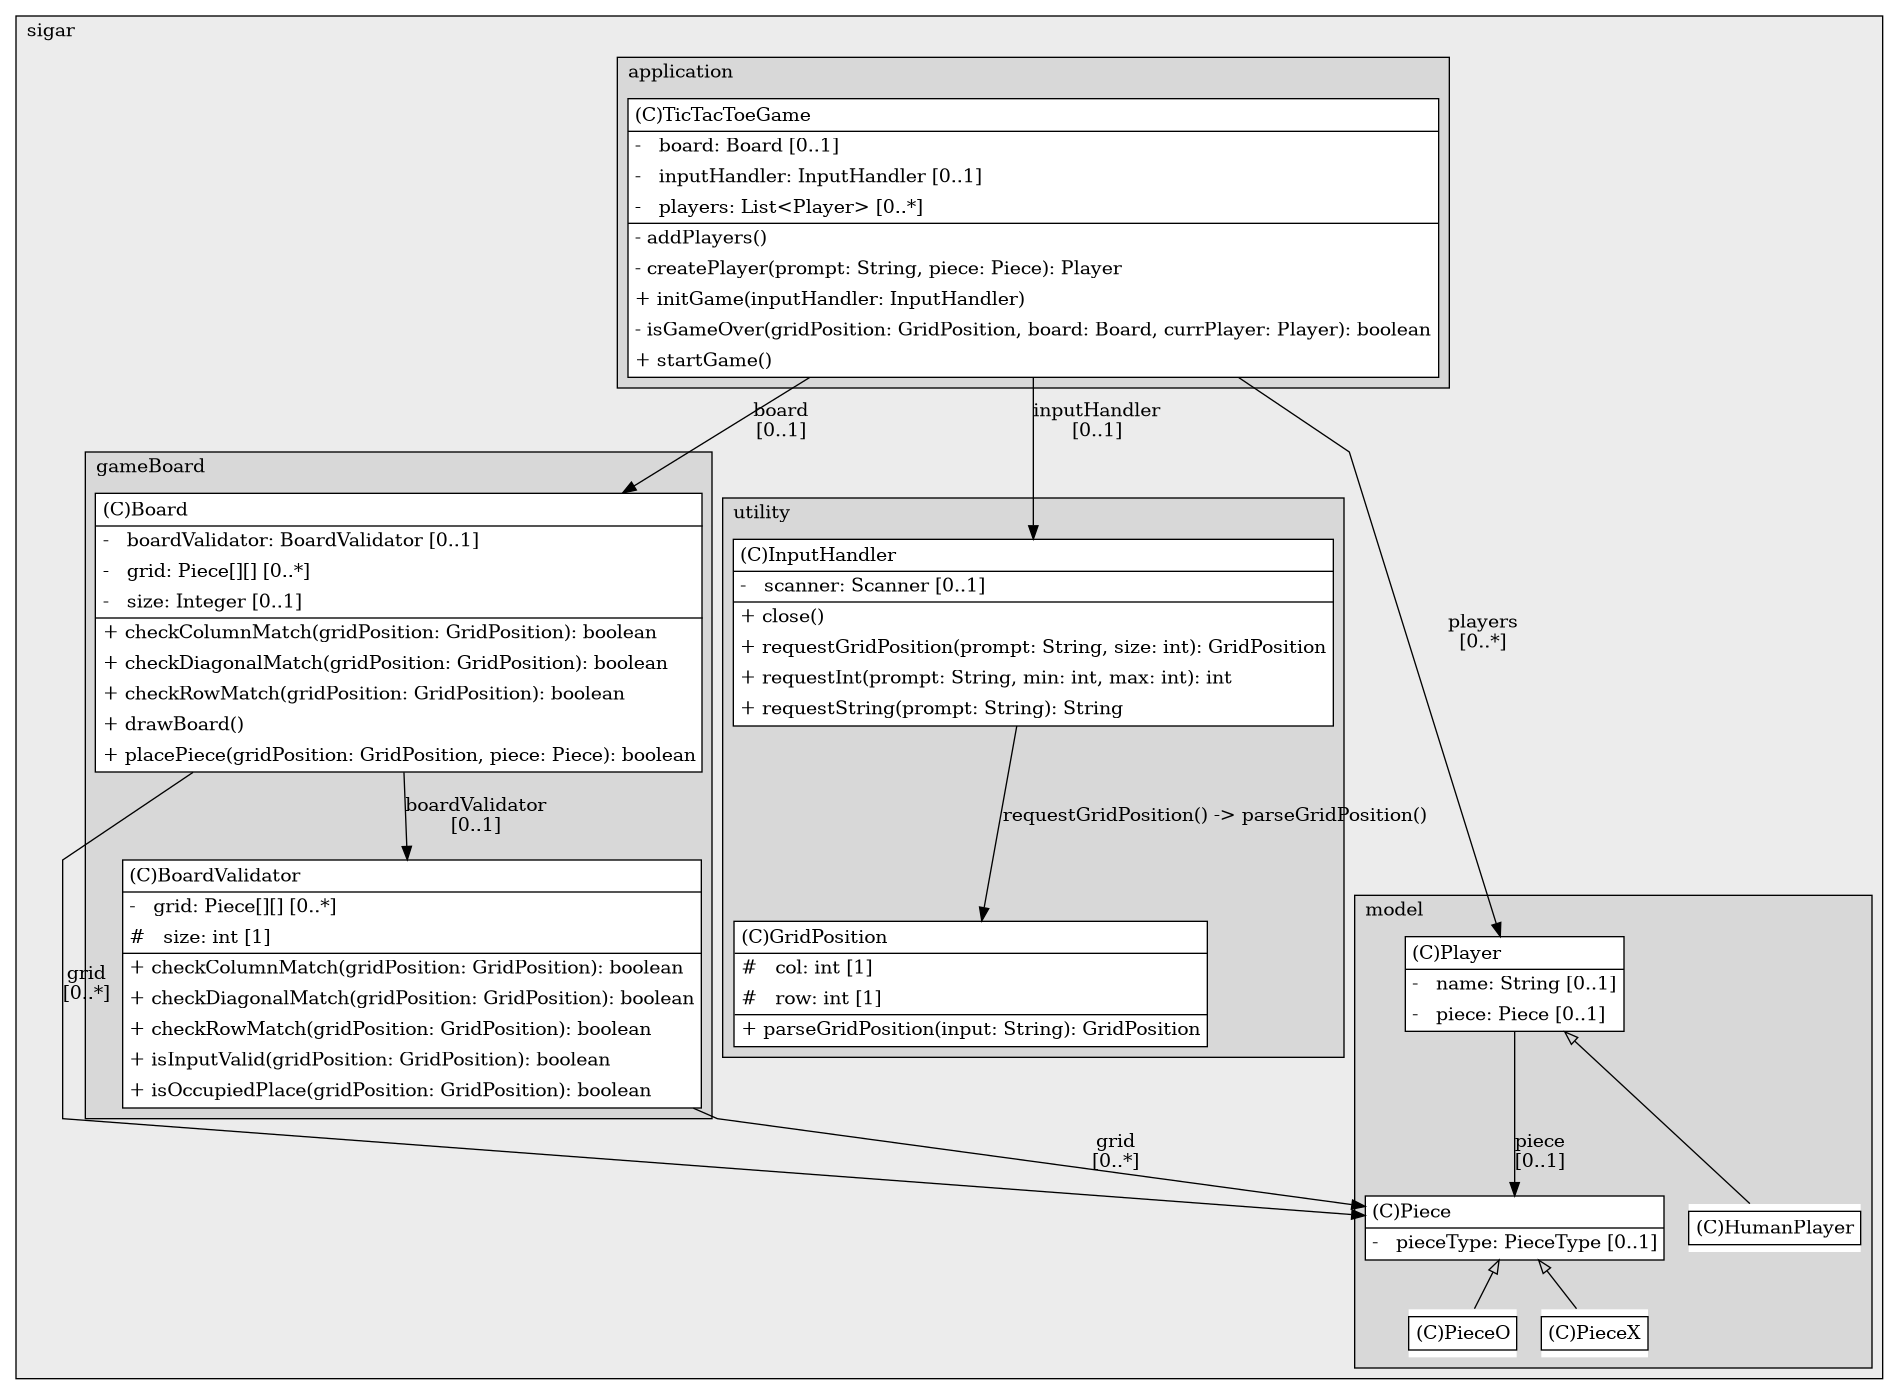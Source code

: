@startuml

/' diagram meta data start
config=StructureConfiguration;
{
  "projectClassification": {
    "searchMode": "OpenProject", // OpenProject, AllProjects
    "includedProjects": "",
    "pathEndKeywords": "*.impl",
    "isClientPath": "",
    "isClientName": "",
    "isTestPath": "",
    "isTestName": "",
    "isMappingPath": "",
    "isMappingName": "",
    "isDataAccessPath": "",
    "isDataAccessName": "",
    "isDataStructurePath": "",
    "isDataStructureName": "",
    "isInterfaceStructuresPath": "",
    "isInterfaceStructuresName": "",
    "isEntryPointPath": "",
    "isEntryPointName": "",
    "treatFinalFieldsAsMandatory": false
  },
  "graphRestriction": {
    "classPackageExcludeFilter": "",
    "classPackageIncludeFilter": "",
    "classNameExcludeFilter": "",
    "classNameIncludeFilter": "",
    "methodNameExcludeFilter": "",
    "methodNameIncludeFilter": "",
    "removeByInheritance": "", // inheritance/annotation based filtering is done in a second step
    "removeByAnnotation": "",
    "removeByClassPackage": "", // cleanup the graph after inheritance/annotation based filtering is done
    "removeByClassName": "",
    "cutMappings": false,
    "cutEnum": true,
    "cutTests": true,
    "cutClient": true,
    "cutDataAccess": false,
    "cutInterfaceStructures": false,
    "cutDataStructures": false,
    "cutGetterAndSetter": true,
    "cutConstructors": true
  },
  "graphTraversal": {
    "forwardDepth": 6,
    "backwardDepth": 6,
    "classPackageExcludeFilter": "",
    "classPackageIncludeFilter": "",
    "classNameExcludeFilter": "",
    "classNameIncludeFilter": "",
    "methodNameExcludeFilter": "",
    "methodNameIncludeFilter": "",
    "hideMappings": false,
    "hideDataStructures": false,
    "hidePrivateMethods": true,
    "hideInterfaceCalls": true, // indirection: implementation -> interface (is hidden) -> implementation
    "onlyShowApplicationEntryPoints": false, // root node is included
    "useMethodCallsForStructureDiagram": "ForwardOnly" // ForwardOnly, BothDirections, No
  },
  "details": {
    "aggregation": "GroupByClass", // ByClass, GroupByClass, None
    "showClassGenericTypes": true,
    "showMethods": true,
    "showMethodParameterNames": true,
    "showMethodParameterTypes": true,
    "showMethodReturnType": true,
    "showPackageLevels": 2,
    "showDetailedClassStructure": true
  },
  "rootClass": "org.sigar.application.TicTacToeGame",
  "extensionCallbackMethod": "" // qualified.class.name#methodName - signature: public static String method(String)
}
diagram meta data end '/



digraph g {
    rankdir="TB"
    splines=polyline
    

'nodes 
subgraph cluster_109435074 { 
   	label=sigar
	labeljust=l
	fillcolor="#ececec"
	style=filled
   
   subgraph cluster_1336605672 { 
   	label=gameBoard
	labeljust=l
	fillcolor="#d8d8d8"
	style=filled
   
   Board34619614[
	label=<<TABLE BORDER="1" CELLBORDER="0" CELLPADDING="4" CELLSPACING="0">
<TR><TD ALIGN="LEFT" >(C)Board</TD></TR>
<HR/>
<TR><TD ALIGN="LEFT" >-   boardValidator: BoardValidator [0..1]</TD></TR>
<TR><TD ALIGN="LEFT" >-   grid: Piece[][] [0..*]</TD></TR>
<TR><TD ALIGN="LEFT" >-   size: Integer [0..1]</TD></TR>
<HR/>
<TR><TD ALIGN="LEFT" >+ checkColumnMatch(gridPosition: GridPosition): boolean</TD></TR>
<TR><TD ALIGN="LEFT" >+ checkDiagonalMatch(gridPosition: GridPosition): boolean</TD></TR>
<TR><TD ALIGN="LEFT" >+ checkRowMatch(gridPosition: GridPosition): boolean</TD></TR>
<TR><TD ALIGN="LEFT" >+ drawBoard()</TD></TR>
<TR><TD ALIGN="LEFT" >+ placePiece(gridPosition: GridPosition, piece: Piece): boolean</TD></TR>
</TABLE>>
	style=filled
	margin=0
	shape=plaintext
	fillcolor="#FFFFFF"
];

BoardValidator34619614[
	label=<<TABLE BORDER="1" CELLBORDER="0" CELLPADDING="4" CELLSPACING="0">
<TR><TD ALIGN="LEFT" >(C)BoardValidator</TD></TR>
<HR/>
<TR><TD ALIGN="LEFT" >-   grid: Piece[][] [0..*]</TD></TR>
<TR><TD ALIGN="LEFT" >#   size: int [1]</TD></TR>
<HR/>
<TR><TD ALIGN="LEFT" >+ checkColumnMatch(gridPosition: GridPosition): boolean</TD></TR>
<TR><TD ALIGN="LEFT" >+ checkDiagonalMatch(gridPosition: GridPosition): boolean</TD></TR>
<TR><TD ALIGN="LEFT" >+ checkRowMatch(gridPosition: GridPosition): boolean</TD></TR>
<TR><TD ALIGN="LEFT" >+ isInputValid(gridPosition: GridPosition): boolean</TD></TR>
<TR><TD ALIGN="LEFT" >+ isOccupiedPlace(gridPosition: GridPosition): boolean</TD></TR>
</TABLE>>
	style=filled
	margin=0
	shape=plaintext
	fillcolor="#FFFFFF"
];
} 

subgraph cluster_1856346176 { 
   	label=utility
	labeljust=l
	fillcolor="#d8d8d8"
	style=filled
   
   GridPosition1738300746[
	label=<<TABLE BORDER="1" CELLBORDER="0" CELLPADDING="4" CELLSPACING="0">
<TR><TD ALIGN="LEFT" >(C)GridPosition</TD></TR>
<HR/>
<TR><TD ALIGN="LEFT" >#   col: int [1]</TD></TR>
<TR><TD ALIGN="LEFT" >#   row: int [1]</TD></TR>
<HR/>
<TR><TD ALIGN="LEFT" >+ parseGridPosition(input: String): GridPosition</TD></TR>
</TABLE>>
	style=filled
	margin=0
	shape=plaintext
	fillcolor="#FFFFFF"
];

InputHandler1738300746[
	label=<<TABLE BORDER="1" CELLBORDER="0" CELLPADDING="4" CELLSPACING="0">
<TR><TD ALIGN="LEFT" >(C)InputHandler</TD></TR>
<HR/>
<TR><TD ALIGN="LEFT" >-   scanner: Scanner [0..1]</TD></TR>
<HR/>
<TR><TD ALIGN="LEFT" >+ close()</TD></TR>
<TR><TD ALIGN="LEFT" >+ requestGridPosition(prompt: String, size: int): GridPosition</TD></TR>
<TR><TD ALIGN="LEFT" >+ requestInt(prompt: String, min: int, max: int): int</TD></TR>
<TR><TD ALIGN="LEFT" >+ requestString(prompt: String): String</TD></TR>
</TABLE>>
	style=filled
	margin=0
	shape=plaintext
	fillcolor="#FFFFFF"
];
} 

subgraph cluster_1918665252 { 
   	label=application
	labeljust=l
	fillcolor="#d8d8d8"
	style=filled
   
   TicTacToeGame545546650[
	label=<<TABLE BORDER="1" CELLBORDER="0" CELLPADDING="4" CELLSPACING="0">
<TR><TD ALIGN="LEFT" >(C)TicTacToeGame</TD></TR>
<HR/>
<TR><TD ALIGN="LEFT" >-   board: Board [0..1]</TD></TR>
<TR><TD ALIGN="LEFT" >-   inputHandler: InputHandler [0..1]</TD></TR>
<TR><TD ALIGN="LEFT" >-   players: List&lt;Player&gt; [0..*]</TD></TR>
<HR/>
<TR><TD ALIGN="LEFT" >- addPlayers()</TD></TR>
<TR><TD ALIGN="LEFT" >- createPlayer(prompt: String, piece: Piece): Player</TD></TR>
<TR><TD ALIGN="LEFT" >+ initGame(inputHandler: InputHandler)</TD></TR>
<TR><TD ALIGN="LEFT" >- isGameOver(gridPosition: GridPosition, board: Board, currPlayer: Player): boolean</TD></TR>
<TR><TD ALIGN="LEFT" >+ startGame()</TD></TR>
</TABLE>>
	style=filled
	margin=0
	shape=plaintext
	fillcolor="#FFFFFF"
];
} 

subgraph cluster_68180227 { 
   	label=model
	labeljust=l
	fillcolor="#d8d8d8"
	style=filled
   
   HumanPlayer1824243140[
	label=<<TABLE BORDER="1" CELLBORDER="0" CELLPADDING="4" CELLSPACING="0">
<TR><TD ALIGN="LEFT" >(C)HumanPlayer</TD></TR>
</TABLE>>
	style=filled
	margin=0
	shape=plaintext
	fillcolor="#FFFFFF"
];

Piece1582953421[
	label=<<TABLE BORDER="1" CELLBORDER="0" CELLPADDING="4" CELLSPACING="0">
<TR><TD ALIGN="LEFT" >(C)Piece</TD></TR>
<HR/>
<TR><TD ALIGN="LEFT" >-   pieceType: PieceType [0..1]</TD></TR>
</TABLE>>
	style=filled
	margin=0
	shape=plaintext
	fillcolor="#FFFFFF"
];

PieceO1582953421[
	label=<<TABLE BORDER="1" CELLBORDER="0" CELLPADDING="4" CELLSPACING="0">
<TR><TD ALIGN="LEFT" >(C)PieceO</TD></TR>
</TABLE>>
	style=filled
	margin=0
	shape=plaintext
	fillcolor="#FFFFFF"
];

PieceX1582953421[
	label=<<TABLE BORDER="1" CELLBORDER="0" CELLPADDING="4" CELLSPACING="0">
<TR><TD ALIGN="LEFT" >(C)PieceX</TD></TR>
</TABLE>>
	style=filled
	margin=0
	shape=plaintext
	fillcolor="#FFFFFF"
];

Player1824243140[
	label=<<TABLE BORDER="1" CELLBORDER="0" CELLPADDING="4" CELLSPACING="0">
<TR><TD ALIGN="LEFT" >(C)Player</TD></TR>
<HR/>
<TR><TD ALIGN="LEFT" >-   name: String [0..1]</TD></TR>
<TR><TD ALIGN="LEFT" >-   piece: Piece [0..1]</TD></TR>
</TABLE>>
	style=filled
	margin=0
	shape=plaintext
	fillcolor="#FFFFFF"
];
} 
} 

'edges    
Board34619614 -> BoardValidator34619614[label="boardValidator
[0..1]"];
Board34619614 -> Piece1582953421[label="grid
[0..*]"];
BoardValidator34619614 -> Piece1582953421[label="grid
[0..*]"];
InputHandler1738300746 -> GridPosition1738300746[label="requestGridPosition() -> parseGridPosition()"];
Piece1582953421 -> PieceO1582953421[arrowhead=none, arrowtail=empty, dir=both];
Piece1582953421 -> PieceX1582953421[arrowhead=none, arrowtail=empty, dir=both];
Player1824243140 -> HumanPlayer1824243140[arrowhead=none, arrowtail=empty, dir=both];
Player1824243140 -> Piece1582953421[label="piece
[0..1]"];
TicTacToeGame545546650 -> Board34619614[label="board
[0..1]"];
TicTacToeGame545546650 -> InputHandler1738300746[label="inputHandler
[0..1]"];
TicTacToeGame545546650 -> Player1824243140[label="players
[0..*]"];
    
}
@enduml
